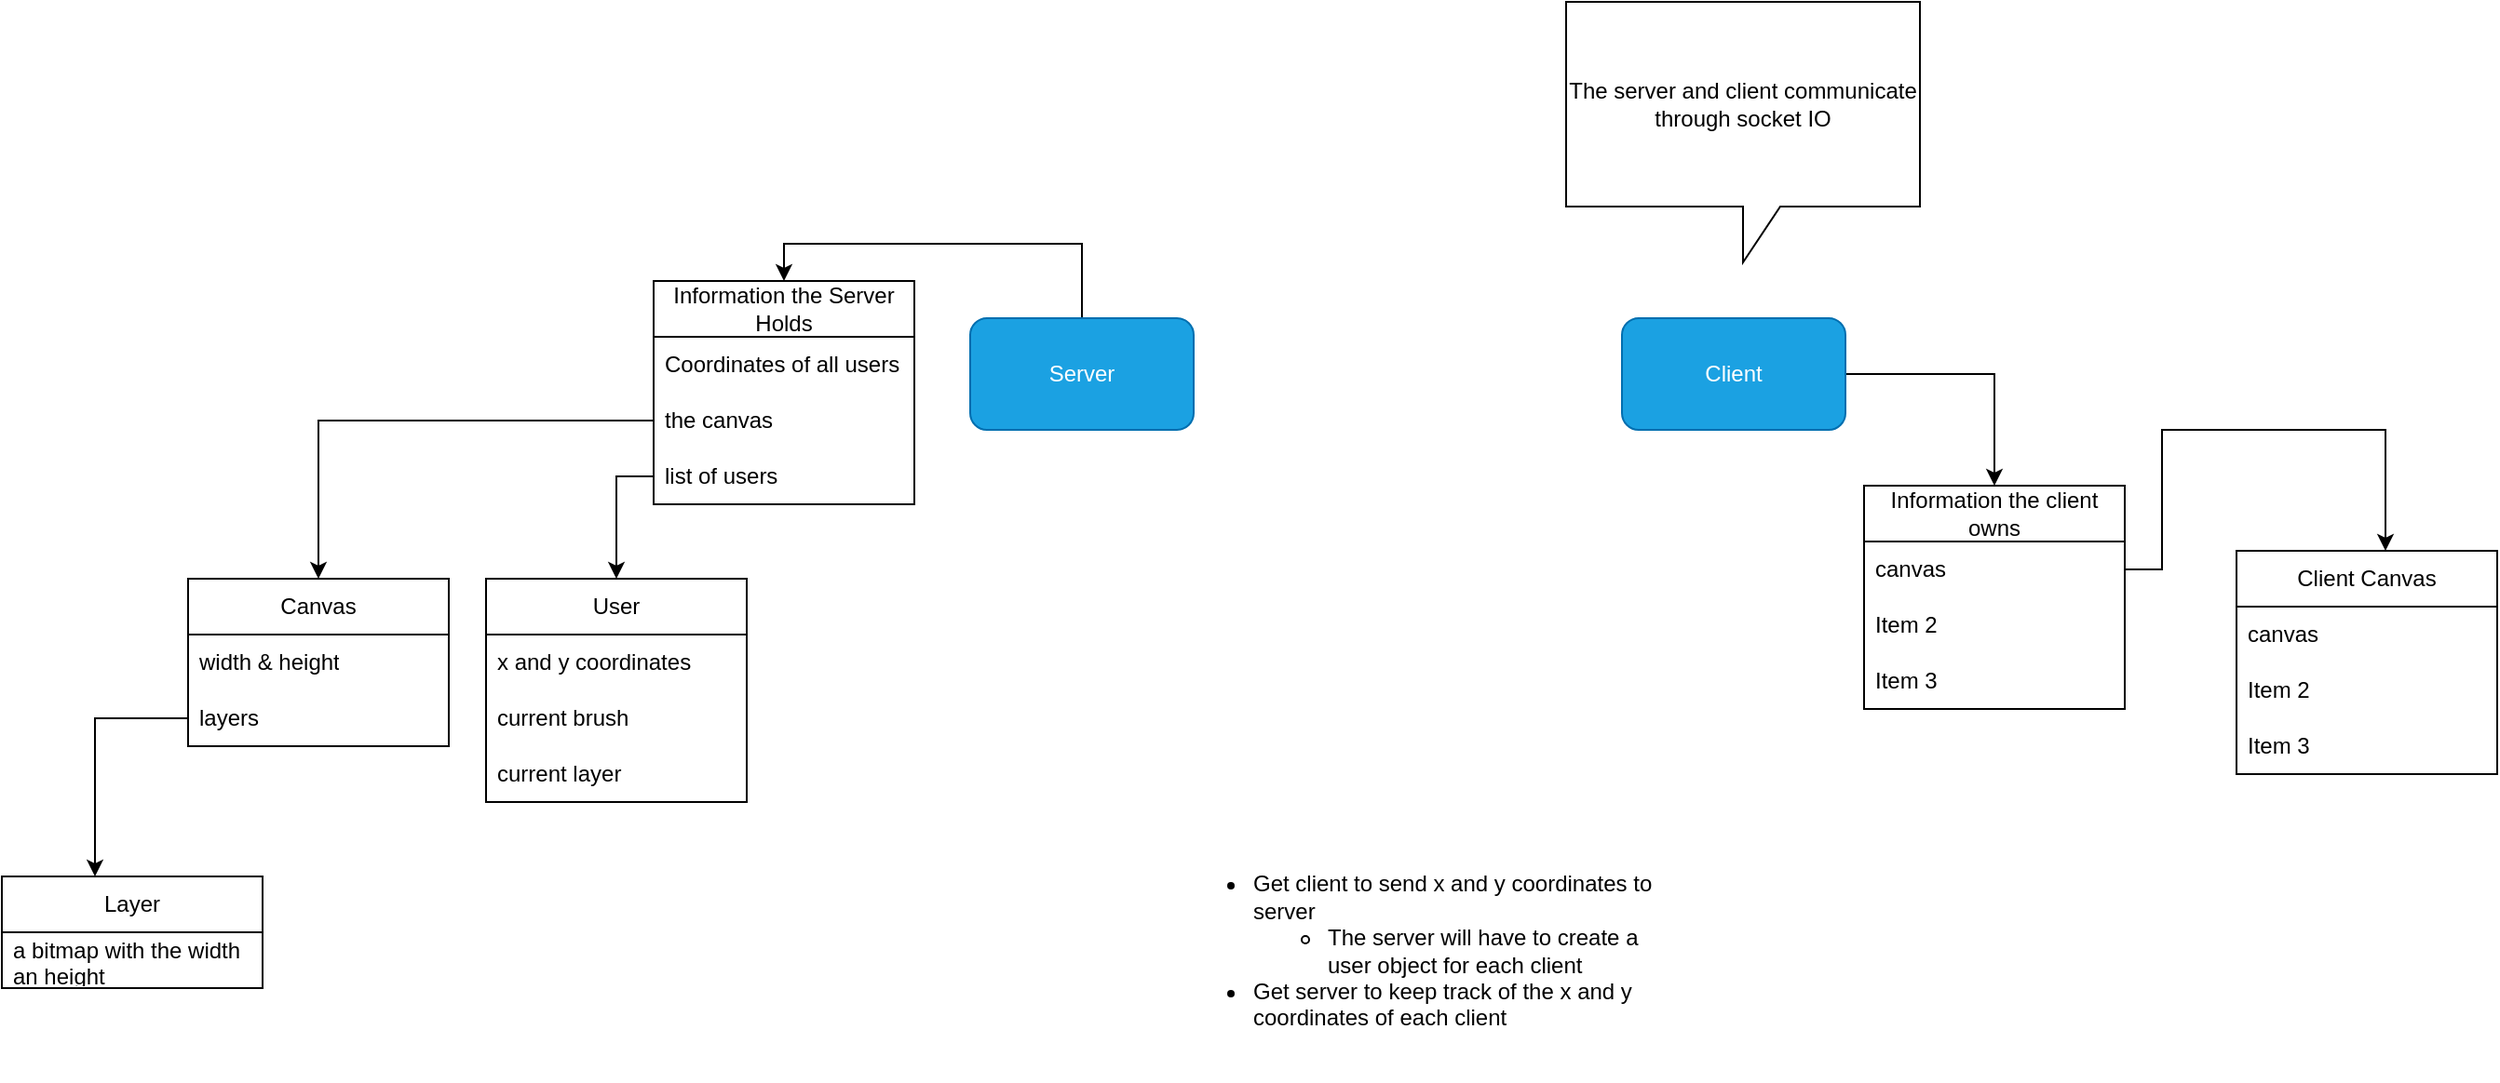 <mxfile version="21.4.0" type="device">
  <diagram id="qhAn3r9nx9vV229foDfp" name="How Server and Client talk to each other">
    <mxGraphModel dx="1911" dy="951" grid="1" gridSize="10" guides="1" tooltips="1" connect="1" arrows="1" fold="1" page="1" pageScale="1" pageWidth="850" pageHeight="1100" math="0" shadow="0">
      <root>
        <mxCell id="0" />
        <mxCell id="1" parent="0" />
        <mxCell id="744dh_ZGPnw-4SM_5fmy-32" style="edgeStyle=orthogonalEdgeStyle;rounded=0;orthogonalLoop=1;jettySize=auto;html=1;" edge="1" parent="1" source="744dh_ZGPnw-4SM_5fmy-1" target="744dh_ZGPnw-4SM_5fmy-7">
          <mxGeometry relative="1" as="geometry">
            <Array as="points">
              <mxPoint x="130" y="210" />
              <mxPoint x="-30" y="210" />
            </Array>
          </mxGeometry>
        </mxCell>
        <mxCell id="744dh_ZGPnw-4SM_5fmy-1" value="Server" style="rounded=1;whiteSpace=wrap;html=1;fillColor=#1ba1e2;fontColor=#ffffff;strokeColor=#006EAF;" vertex="1" parent="1">
          <mxGeometry x="70" y="250" width="120" height="60" as="geometry" />
        </mxCell>
        <mxCell id="744dh_ZGPnw-4SM_5fmy-33" style="edgeStyle=orthogonalEdgeStyle;rounded=0;orthogonalLoop=1;jettySize=auto;html=1;" edge="1" parent="1" source="744dh_ZGPnw-4SM_5fmy-2" target="744dh_ZGPnw-4SM_5fmy-11">
          <mxGeometry relative="1" as="geometry" />
        </mxCell>
        <mxCell id="744dh_ZGPnw-4SM_5fmy-2" value="Client" style="rounded=1;whiteSpace=wrap;html=1;fillColor=#1ba1e2;fontColor=#ffffff;strokeColor=#006EAF;" vertex="1" parent="1">
          <mxGeometry x="420" y="250" width="120" height="60" as="geometry" />
        </mxCell>
        <mxCell id="744dh_ZGPnw-4SM_5fmy-4" value="The server and client communicate through socket IO" style="shape=callout;whiteSpace=wrap;html=1;perimeter=calloutPerimeter;" vertex="1" parent="1">
          <mxGeometry x="390" y="80" width="190" height="140" as="geometry" />
        </mxCell>
        <mxCell id="744dh_ZGPnw-4SM_5fmy-7" value="Information the Server Holds" style="swimlane;fontStyle=0;childLayout=stackLayout;horizontal=1;startSize=30;horizontalStack=0;resizeParent=1;resizeParentMax=0;resizeLast=0;collapsible=1;marginBottom=0;whiteSpace=wrap;html=1;" vertex="1" parent="1">
          <mxGeometry x="-100" y="230" width="140" height="120" as="geometry" />
        </mxCell>
        <mxCell id="744dh_ZGPnw-4SM_5fmy-8" value="Coordinates of all users" style="text;strokeColor=none;fillColor=none;align=left;verticalAlign=middle;spacingLeft=4;spacingRight=4;overflow=hidden;points=[[0,0.5],[1,0.5]];portConstraint=eastwest;rotatable=0;whiteSpace=wrap;html=1;" vertex="1" parent="744dh_ZGPnw-4SM_5fmy-7">
          <mxGeometry y="30" width="140" height="30" as="geometry" />
        </mxCell>
        <mxCell id="744dh_ZGPnw-4SM_5fmy-9" value="the canvas" style="text;strokeColor=none;fillColor=none;align=left;verticalAlign=middle;spacingLeft=4;spacingRight=4;overflow=hidden;points=[[0,0.5],[1,0.5]];portConstraint=eastwest;rotatable=0;whiteSpace=wrap;html=1;" vertex="1" parent="744dh_ZGPnw-4SM_5fmy-7">
          <mxGeometry y="60" width="140" height="30" as="geometry" />
        </mxCell>
        <mxCell id="744dh_ZGPnw-4SM_5fmy-10" value="list of users" style="text;strokeColor=none;fillColor=none;align=left;verticalAlign=middle;spacingLeft=4;spacingRight=4;overflow=hidden;points=[[0,0.5],[1,0.5]];portConstraint=eastwest;rotatable=0;whiteSpace=wrap;html=1;" vertex="1" parent="744dh_ZGPnw-4SM_5fmy-7">
          <mxGeometry y="90" width="140" height="30" as="geometry" />
        </mxCell>
        <mxCell id="744dh_ZGPnw-4SM_5fmy-11" value="Information the client owns" style="swimlane;fontStyle=0;childLayout=stackLayout;horizontal=1;startSize=30;horizontalStack=0;resizeParent=1;resizeParentMax=0;resizeLast=0;collapsible=1;marginBottom=0;whiteSpace=wrap;html=1;" vertex="1" parent="1">
          <mxGeometry x="550" y="340" width="140" height="120" as="geometry" />
        </mxCell>
        <mxCell id="744dh_ZGPnw-4SM_5fmy-12" value="canvas" style="text;strokeColor=none;fillColor=none;align=left;verticalAlign=middle;spacingLeft=4;spacingRight=4;overflow=hidden;points=[[0,0.5],[1,0.5]];portConstraint=eastwest;rotatable=0;whiteSpace=wrap;html=1;" vertex="1" parent="744dh_ZGPnw-4SM_5fmy-11">
          <mxGeometry y="30" width="140" height="30" as="geometry" />
        </mxCell>
        <mxCell id="744dh_ZGPnw-4SM_5fmy-13" value="Item 2" style="text;strokeColor=none;fillColor=none;align=left;verticalAlign=middle;spacingLeft=4;spacingRight=4;overflow=hidden;points=[[0,0.5],[1,0.5]];portConstraint=eastwest;rotatable=0;whiteSpace=wrap;html=1;" vertex="1" parent="744dh_ZGPnw-4SM_5fmy-11">
          <mxGeometry y="60" width="140" height="30" as="geometry" />
        </mxCell>
        <mxCell id="744dh_ZGPnw-4SM_5fmy-14" value="Item 3" style="text;strokeColor=none;fillColor=none;align=left;verticalAlign=middle;spacingLeft=4;spacingRight=4;overflow=hidden;points=[[0,0.5],[1,0.5]];portConstraint=eastwest;rotatable=0;whiteSpace=wrap;html=1;" vertex="1" parent="744dh_ZGPnw-4SM_5fmy-11">
          <mxGeometry y="90" width="140" height="30" as="geometry" />
        </mxCell>
        <mxCell id="744dh_ZGPnw-4SM_5fmy-17" value="User" style="swimlane;fontStyle=0;childLayout=stackLayout;horizontal=1;startSize=30;horizontalStack=0;resizeParent=1;resizeParentMax=0;resizeLast=0;collapsible=1;marginBottom=0;whiteSpace=wrap;html=1;" vertex="1" parent="1">
          <mxGeometry x="-190" y="390" width="140" height="120" as="geometry" />
        </mxCell>
        <mxCell id="744dh_ZGPnw-4SM_5fmy-18" value="x and y coordinates" style="text;strokeColor=none;fillColor=none;align=left;verticalAlign=middle;spacingLeft=4;spacingRight=4;overflow=hidden;points=[[0,0.5],[1,0.5]];portConstraint=eastwest;rotatable=0;whiteSpace=wrap;html=1;" vertex="1" parent="744dh_ZGPnw-4SM_5fmy-17">
          <mxGeometry y="30" width="140" height="30" as="geometry" />
        </mxCell>
        <mxCell id="744dh_ZGPnw-4SM_5fmy-19" value="current brush" style="text;strokeColor=none;fillColor=none;align=left;verticalAlign=middle;spacingLeft=4;spacingRight=4;overflow=hidden;points=[[0,0.5],[1,0.5]];portConstraint=eastwest;rotatable=0;whiteSpace=wrap;html=1;" vertex="1" parent="744dh_ZGPnw-4SM_5fmy-17">
          <mxGeometry y="60" width="140" height="30" as="geometry" />
        </mxCell>
        <mxCell id="744dh_ZGPnw-4SM_5fmy-20" value="current layer" style="text;strokeColor=none;fillColor=none;align=left;verticalAlign=middle;spacingLeft=4;spacingRight=4;overflow=hidden;points=[[0,0.5],[1,0.5]];portConstraint=eastwest;rotatable=0;whiteSpace=wrap;html=1;" vertex="1" parent="744dh_ZGPnw-4SM_5fmy-17">
          <mxGeometry y="90" width="140" height="30" as="geometry" />
        </mxCell>
        <mxCell id="744dh_ZGPnw-4SM_5fmy-21" style="edgeStyle=orthogonalEdgeStyle;rounded=0;orthogonalLoop=1;jettySize=auto;html=1;entryX=0.5;entryY=0;entryDx=0;entryDy=0;" edge="1" parent="1" source="744dh_ZGPnw-4SM_5fmy-10" target="744dh_ZGPnw-4SM_5fmy-17">
          <mxGeometry relative="1" as="geometry" />
        </mxCell>
        <mxCell id="744dh_ZGPnw-4SM_5fmy-22" value="Canvas" style="swimlane;fontStyle=0;childLayout=stackLayout;horizontal=1;startSize=30;horizontalStack=0;resizeParent=1;resizeParentMax=0;resizeLast=0;collapsible=1;marginBottom=0;whiteSpace=wrap;html=1;" vertex="1" parent="1">
          <mxGeometry x="-350" y="390" width="140" height="90" as="geometry" />
        </mxCell>
        <mxCell id="744dh_ZGPnw-4SM_5fmy-23" value="width &amp;amp; height" style="text;strokeColor=none;fillColor=none;align=left;verticalAlign=middle;spacingLeft=4;spacingRight=4;overflow=hidden;points=[[0,0.5],[1,0.5]];portConstraint=eastwest;rotatable=0;whiteSpace=wrap;html=1;" vertex="1" parent="744dh_ZGPnw-4SM_5fmy-22">
          <mxGeometry y="30" width="140" height="30" as="geometry" />
        </mxCell>
        <mxCell id="744dh_ZGPnw-4SM_5fmy-24" value="layers" style="text;strokeColor=none;fillColor=none;align=left;verticalAlign=middle;spacingLeft=4;spacingRight=4;overflow=hidden;points=[[0,0.5],[1,0.5]];portConstraint=eastwest;rotatable=0;whiteSpace=wrap;html=1;" vertex="1" parent="744dh_ZGPnw-4SM_5fmy-22">
          <mxGeometry y="60" width="140" height="30" as="geometry" />
        </mxCell>
        <mxCell id="744dh_ZGPnw-4SM_5fmy-26" value="Layer" style="swimlane;fontStyle=0;childLayout=stackLayout;horizontal=1;startSize=30;horizontalStack=0;resizeParent=1;resizeParentMax=0;resizeLast=0;collapsible=1;marginBottom=0;whiteSpace=wrap;html=1;" vertex="1" parent="1">
          <mxGeometry x="-450" y="550" width="140" height="60" as="geometry" />
        </mxCell>
        <mxCell id="744dh_ZGPnw-4SM_5fmy-27" value="a bitmap with the width an height" style="text;strokeColor=none;fillColor=none;align=left;verticalAlign=middle;spacingLeft=4;spacingRight=4;overflow=hidden;points=[[0,0.5],[1,0.5]];portConstraint=eastwest;rotatable=0;whiteSpace=wrap;html=1;" vertex="1" parent="744dh_ZGPnw-4SM_5fmy-26">
          <mxGeometry y="30" width="140" height="30" as="geometry" />
        </mxCell>
        <mxCell id="744dh_ZGPnw-4SM_5fmy-30" style="edgeStyle=orthogonalEdgeStyle;rounded=0;orthogonalLoop=1;jettySize=auto;html=1;" edge="1" parent="1" source="744dh_ZGPnw-4SM_5fmy-24" target="744dh_ZGPnw-4SM_5fmy-26">
          <mxGeometry relative="1" as="geometry">
            <Array as="points">
              <mxPoint x="-400" y="465" />
            </Array>
          </mxGeometry>
        </mxCell>
        <mxCell id="744dh_ZGPnw-4SM_5fmy-31" style="edgeStyle=orthogonalEdgeStyle;rounded=0;orthogonalLoop=1;jettySize=auto;html=1;" edge="1" parent="1" source="744dh_ZGPnw-4SM_5fmy-9" target="744dh_ZGPnw-4SM_5fmy-22">
          <mxGeometry relative="1" as="geometry" />
        </mxCell>
        <mxCell id="744dh_ZGPnw-4SM_5fmy-34" value="Client Canvas" style="swimlane;fontStyle=0;childLayout=stackLayout;horizontal=1;startSize=30;horizontalStack=0;resizeParent=1;resizeParentMax=0;resizeLast=0;collapsible=1;marginBottom=0;whiteSpace=wrap;html=1;" vertex="1" parent="1">
          <mxGeometry x="750" y="375" width="140" height="120" as="geometry" />
        </mxCell>
        <mxCell id="744dh_ZGPnw-4SM_5fmy-35" value="canvas" style="text;strokeColor=none;fillColor=none;align=left;verticalAlign=middle;spacingLeft=4;spacingRight=4;overflow=hidden;points=[[0,0.5],[1,0.5]];portConstraint=eastwest;rotatable=0;whiteSpace=wrap;html=1;" vertex="1" parent="744dh_ZGPnw-4SM_5fmy-34">
          <mxGeometry y="30" width="140" height="30" as="geometry" />
        </mxCell>
        <mxCell id="744dh_ZGPnw-4SM_5fmy-36" value="Item 2" style="text;strokeColor=none;fillColor=none;align=left;verticalAlign=middle;spacingLeft=4;spacingRight=4;overflow=hidden;points=[[0,0.5],[1,0.5]];portConstraint=eastwest;rotatable=0;whiteSpace=wrap;html=1;" vertex="1" parent="744dh_ZGPnw-4SM_5fmy-34">
          <mxGeometry y="60" width="140" height="30" as="geometry" />
        </mxCell>
        <mxCell id="744dh_ZGPnw-4SM_5fmy-37" value="Item 3" style="text;strokeColor=none;fillColor=none;align=left;verticalAlign=middle;spacingLeft=4;spacingRight=4;overflow=hidden;points=[[0,0.5],[1,0.5]];portConstraint=eastwest;rotatable=0;whiteSpace=wrap;html=1;" vertex="1" parent="744dh_ZGPnw-4SM_5fmy-34">
          <mxGeometry y="90" width="140" height="30" as="geometry" />
        </mxCell>
        <mxCell id="744dh_ZGPnw-4SM_5fmy-38" value="&lt;ul&gt;&lt;li&gt;Get client to send x and y coordinates to server&lt;/li&gt;&lt;ul&gt;&lt;li&gt;The server will have to create a user object for each client&lt;/li&gt;&lt;/ul&gt;&lt;li&gt;Get server to keep track of the x and y coordinates of each client&lt;/li&gt;&lt;/ul&gt;" style="text;strokeColor=none;fillColor=none;html=1;whiteSpace=wrap;verticalAlign=middle;overflow=hidden;" vertex="1" parent="1">
          <mxGeometry x="180" y="520" width="270" height="140" as="geometry" />
        </mxCell>
        <mxCell id="744dh_ZGPnw-4SM_5fmy-39" style="edgeStyle=orthogonalEdgeStyle;rounded=0;orthogonalLoop=1;jettySize=auto;html=1;" edge="1" parent="1" source="744dh_ZGPnw-4SM_5fmy-12" target="744dh_ZGPnw-4SM_5fmy-34">
          <mxGeometry relative="1" as="geometry">
            <Array as="points">
              <mxPoint x="710" y="385" />
              <mxPoint x="710" y="310" />
              <mxPoint x="830" y="310" />
            </Array>
          </mxGeometry>
        </mxCell>
      </root>
    </mxGraphModel>
  </diagram>
</mxfile>

